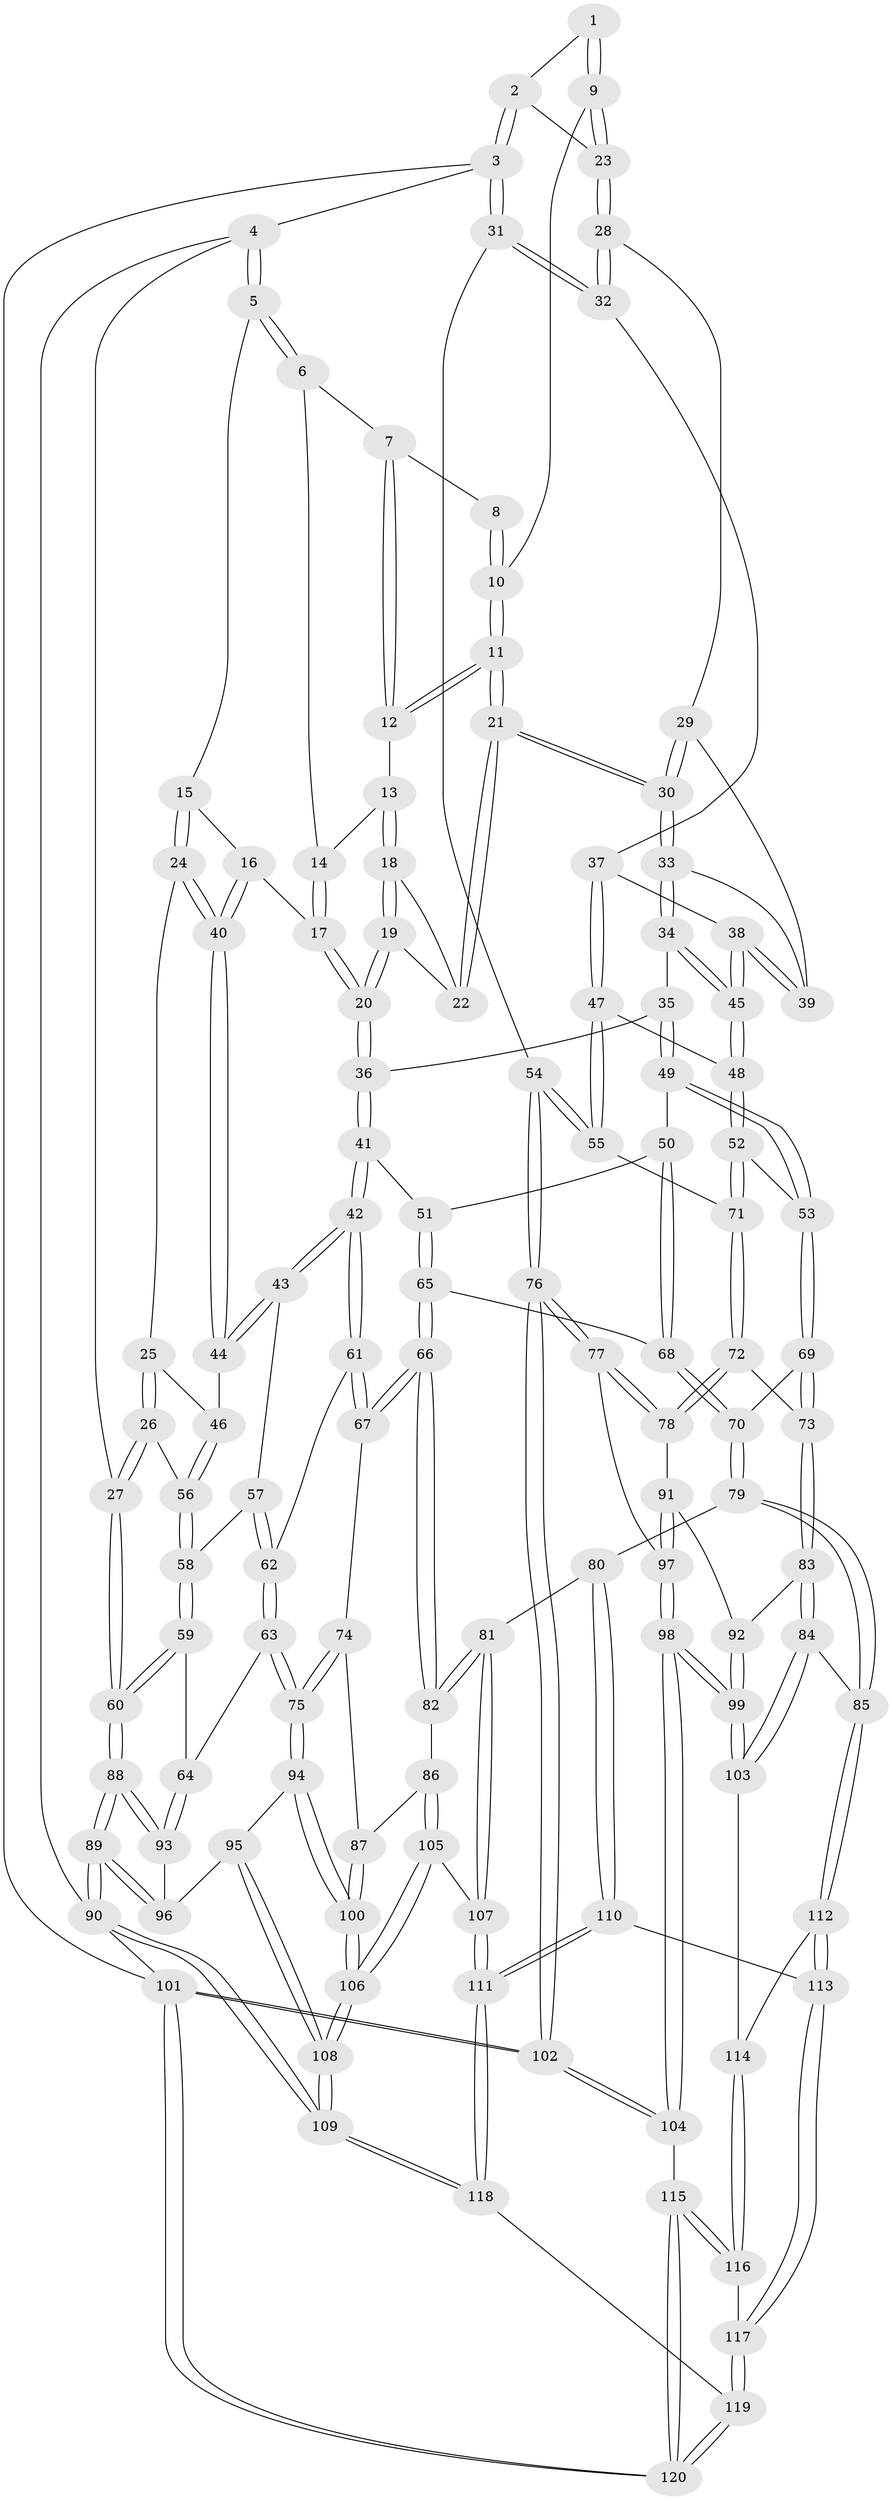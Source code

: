 // coarse degree distribution, {2: 0.07894736842105263, 3: 0.2631578947368421, 4: 0.39473684210526316, 6: 0.05263157894736842, 5: 0.18421052631578946, 7: 0.02631578947368421}
// Generated by graph-tools (version 1.1) at 2025/38/03/04/25 23:38:31]
// undirected, 120 vertices, 297 edges
graph export_dot {
  node [color=gray90,style=filled];
  1 [pos="+0.8099777025452891+0"];
  2 [pos="+1+0"];
  3 [pos="+1+0"];
  4 [pos="+0+0"];
  5 [pos="+0+0"];
  6 [pos="+0.44669133974541786+0"];
  7 [pos="+0.6658191190191258+0"];
  8 [pos="+0.7031234328808178+0"];
  9 [pos="+0.8691049628079403+0.12760300304433295"];
  10 [pos="+0.8083455700900575+0.11088746273146324"];
  11 [pos="+0.7080029860319736+0.1478778134029664"];
  12 [pos="+0.673589281158976+0.09624057579867923"];
  13 [pos="+0.5173767548889971+0.06112190765335359"];
  14 [pos="+0.4463086084713878+0"];
  15 [pos="+0.1788415445751716+0.12274583825544895"];
  16 [pos="+0.2839746893754725+0.19178778800632557"];
  17 [pos="+0.33237508428212786+0.17184225358222535"];
  18 [pos="+0.5233191731923582+0.08160405873134378"];
  19 [pos="+0.5223086382991871+0.2114042047343413"];
  20 [pos="+0.48743365828953217+0.2735434894569489"];
  21 [pos="+0.6878541806539579+0.18456206382600318"];
  22 [pos="+0.6315983727937106+0.17709985816364743"];
  23 [pos="+0.8765950787390319+0.13025433219880578"];
  24 [pos="+0.045633195952013525+0.2552248090461175"];
  25 [pos="+0.030170304255917324+0.25967750543729473"];
  26 [pos="+0+0.2236222933948629"];
  27 [pos="+0+0.19283885577219478"];
  28 [pos="+0.8946358195629965+0.1613339341286068"];
  29 [pos="+0.8583463138808065+0.21634374812867865"];
  30 [pos="+0.6899119388107485+0.2400847124696365"];
  31 [pos="+1+0.32226503695980524"];
  32 [pos="+1+0.27016248243259783"];
  33 [pos="+0.689335006789335+0.25302128892970266"];
  34 [pos="+0.6838638219812131+0.27443321025430056"];
  35 [pos="+0.6007240698474268+0.3376692958033836"];
  36 [pos="+0.49741738085122983+0.30022302539368295"];
  37 [pos="+0.9492938626252113+0.3124954085164303"];
  38 [pos="+0.8310585157970605+0.33744308066011974"];
  39 [pos="+0.8381830844905283+0.2557904448556677"];
  40 [pos="+0.24553865666986588+0.31929254317171396"];
  41 [pos="+0.43178517282870205+0.38586167227952994"];
  42 [pos="+0.3087253196806779+0.4371296130476933"];
  43 [pos="+0.29169605895548395+0.4128211427783415"];
  44 [pos="+0.2470690475600215+0.33839791160846444"];
  45 [pos="+0.8043591177796001+0.37173150166155566"];
  46 [pos="+0.09626608427252925+0.39838934024582706"];
  47 [pos="+0.8465232891510155+0.45592027838107857"];
  48 [pos="+0.8082899383213356+0.44385249559037065"];
  49 [pos="+0.6281193497314485+0.45419941667258257"];
  50 [pos="+0.6027390663935318+0.466748689842791"];
  51 [pos="+0.5198549774942439+0.4896015501747984"];
  52 [pos="+0.7672880242793955+0.47299414255161254"];
  53 [pos="+0.6900830641424739+0.49255507875575594"];
  54 [pos="+1+0.5139185673779526"];
  55 [pos="+0.977005769247319+0.5082371080882704"];
  56 [pos="+0.07861283385186395+0.4306577207088005"];
  57 [pos="+0.08163190345348292+0.46740796059217843"];
  58 [pos="+0.0702296162013304+0.4631039707487894"];
  59 [pos="+0.06872227691244391+0.46430851082545815"];
  60 [pos="+0+0.5952262758851943"];
  61 [pos="+0.30374705112541167+0.4949786674640038"];
  62 [pos="+0.22753913037722043+0.5431741041751529"];
  63 [pos="+0.15220243335519698+0.6645306027537802"];
  64 [pos="+0.1471890644299212+0.6641368825865519"];
  65 [pos="+0.44212024388688104+0.6144396822398677"];
  66 [pos="+0.4196717335375532+0.618767202412057"];
  67 [pos="+0.4172736632143095+0.6178357220194037"];
  68 [pos="+0.5465876595472899+0.6482592452271241"];
  69 [pos="+0.6648678020890134+0.6424945770555657"];
  70 [pos="+0.5556787657607138+0.6531171782584965"];
  71 [pos="+0.8228447427532293+0.646646137096138"];
  72 [pos="+0.8173816617286314+0.6624105930002381"];
  73 [pos="+0.6929872161992386+0.670711860279301"];
  74 [pos="+0.30775003209154+0.6935666770431882"];
  75 [pos="+0.17990064901448904+0.6989564990780539"];
  76 [pos="+1+0.7792655924374117"];
  77 [pos="+0.9487654730842899+0.7419762996391623"];
  78 [pos="+0.8395481113815582+0.6914828702322933"];
  79 [pos="+0.5529850634551403+0.7964880501192588"];
  80 [pos="+0.5123926078006005+0.8167310340624414"];
  81 [pos="+0.5092327875561605+0.8162195790296999"];
  82 [pos="+0.42365238697553026+0.7455290172606969"];
  83 [pos="+0.6899756741141121+0.749923492070682"];
  84 [pos="+0.6767036410816167+0.8037330642377977"];
  85 [pos="+0.6294783335368495+0.8191722095101415"];
  86 [pos="+0.36722723477156705+0.8014886666573465"];
  87 [pos="+0.31876446519175744+0.7652375668745564"];
  88 [pos="+0+0.6014764304899596"];
  89 [pos="+0+0.9246160800605205"];
  90 [pos="+0+1"];
  91 [pos="+0.8101032810515391+0.7552203048916629"];
  92 [pos="+0.8034545536109508+0.764741627567845"];
  93 [pos="+0.030654749702460352+0.6727541805854527"];
  94 [pos="+0.19190911445126954+0.7681610235133552"];
  95 [pos="+0.06377056452972402+0.8233518213260403"];
  96 [pos="+0.05780252956106311+0.8168465176684585"];
  97 [pos="+0.8629008754103101+0.8056762128887267"];
  98 [pos="+0.7908668791475189+0.8883946985234902"];
  99 [pos="+0.7832656780477919+0.8808692712058267"];
  100 [pos="+0.21051984087379588+0.8091155493285664"];
  101 [pos="+1+1"];
  102 [pos="+1+0.8081422370354548"];
  103 [pos="+0.7423812789031523+0.861145353757024"];
  104 [pos="+0.8193911734728491+0.9428420569899889"];
  105 [pos="+0.3545361623368283+0.8805817124079101"];
  106 [pos="+0.22106193641482086+0.8888596192736159"];
  107 [pos="+0.38091519750202973+0.9013606658840093"];
  108 [pos="+0.1255335664448145+1"];
  109 [pos="+0+1"];
  110 [pos="+0.530885633387986+0.9573526805768887"];
  111 [pos="+0.4537390670734413+1"];
  112 [pos="+0.6088590698308651+0.9163179184844247"];
  113 [pos="+0.5709048342313942+0.9440105504561207"];
  114 [pos="+0.6530615551020014+0.9335180441444489"];
  115 [pos="+0.8081147483680781+0.9846174759003783"];
  116 [pos="+0.6616592679842578+0.9479110897109604"];
  117 [pos="+0.6511321673929584+1"];
  118 [pos="+0.4325433571582041+1"];
  119 [pos="+0.7488394589129566+1"];
  120 [pos="+0.7788278281233276+1"];
  1 -- 2;
  1 -- 9;
  1 -- 9;
  2 -- 3;
  2 -- 3;
  2 -- 23;
  3 -- 4;
  3 -- 31;
  3 -- 31;
  3 -- 101;
  4 -- 5;
  4 -- 5;
  4 -- 27;
  4 -- 90;
  5 -- 6;
  5 -- 6;
  5 -- 15;
  6 -- 7;
  6 -- 14;
  7 -- 8;
  7 -- 12;
  7 -- 12;
  8 -- 10;
  8 -- 10;
  9 -- 10;
  9 -- 23;
  9 -- 23;
  10 -- 11;
  10 -- 11;
  11 -- 12;
  11 -- 12;
  11 -- 21;
  11 -- 21;
  12 -- 13;
  13 -- 14;
  13 -- 18;
  13 -- 18;
  14 -- 17;
  14 -- 17;
  15 -- 16;
  15 -- 24;
  15 -- 24;
  16 -- 17;
  16 -- 40;
  16 -- 40;
  17 -- 20;
  17 -- 20;
  18 -- 19;
  18 -- 19;
  18 -- 22;
  19 -- 20;
  19 -- 20;
  19 -- 22;
  20 -- 36;
  20 -- 36;
  21 -- 22;
  21 -- 22;
  21 -- 30;
  21 -- 30;
  23 -- 28;
  23 -- 28;
  24 -- 25;
  24 -- 40;
  24 -- 40;
  25 -- 26;
  25 -- 26;
  25 -- 46;
  26 -- 27;
  26 -- 27;
  26 -- 56;
  27 -- 60;
  27 -- 60;
  28 -- 29;
  28 -- 32;
  28 -- 32;
  29 -- 30;
  29 -- 30;
  29 -- 39;
  30 -- 33;
  30 -- 33;
  31 -- 32;
  31 -- 32;
  31 -- 54;
  32 -- 37;
  33 -- 34;
  33 -- 34;
  33 -- 39;
  34 -- 35;
  34 -- 45;
  34 -- 45;
  35 -- 36;
  35 -- 49;
  35 -- 49;
  36 -- 41;
  36 -- 41;
  37 -- 38;
  37 -- 47;
  37 -- 47;
  38 -- 39;
  38 -- 39;
  38 -- 45;
  38 -- 45;
  40 -- 44;
  40 -- 44;
  41 -- 42;
  41 -- 42;
  41 -- 51;
  42 -- 43;
  42 -- 43;
  42 -- 61;
  42 -- 61;
  43 -- 44;
  43 -- 44;
  43 -- 57;
  44 -- 46;
  45 -- 48;
  45 -- 48;
  46 -- 56;
  46 -- 56;
  47 -- 48;
  47 -- 55;
  47 -- 55;
  48 -- 52;
  48 -- 52;
  49 -- 50;
  49 -- 53;
  49 -- 53;
  50 -- 51;
  50 -- 68;
  50 -- 68;
  51 -- 65;
  51 -- 65;
  52 -- 53;
  52 -- 71;
  52 -- 71;
  53 -- 69;
  53 -- 69;
  54 -- 55;
  54 -- 55;
  54 -- 76;
  54 -- 76;
  55 -- 71;
  56 -- 58;
  56 -- 58;
  57 -- 58;
  57 -- 62;
  57 -- 62;
  58 -- 59;
  58 -- 59;
  59 -- 60;
  59 -- 60;
  59 -- 64;
  60 -- 88;
  60 -- 88;
  61 -- 62;
  61 -- 67;
  61 -- 67;
  62 -- 63;
  62 -- 63;
  63 -- 64;
  63 -- 75;
  63 -- 75;
  64 -- 93;
  64 -- 93;
  65 -- 66;
  65 -- 66;
  65 -- 68;
  66 -- 67;
  66 -- 67;
  66 -- 82;
  66 -- 82;
  67 -- 74;
  68 -- 70;
  68 -- 70;
  69 -- 70;
  69 -- 73;
  69 -- 73;
  70 -- 79;
  70 -- 79;
  71 -- 72;
  71 -- 72;
  72 -- 73;
  72 -- 78;
  72 -- 78;
  73 -- 83;
  73 -- 83;
  74 -- 75;
  74 -- 75;
  74 -- 87;
  75 -- 94;
  75 -- 94;
  76 -- 77;
  76 -- 77;
  76 -- 102;
  76 -- 102;
  77 -- 78;
  77 -- 78;
  77 -- 97;
  78 -- 91;
  79 -- 80;
  79 -- 85;
  79 -- 85;
  80 -- 81;
  80 -- 110;
  80 -- 110;
  81 -- 82;
  81 -- 82;
  81 -- 107;
  81 -- 107;
  82 -- 86;
  83 -- 84;
  83 -- 84;
  83 -- 92;
  84 -- 85;
  84 -- 103;
  84 -- 103;
  85 -- 112;
  85 -- 112;
  86 -- 87;
  86 -- 105;
  86 -- 105;
  87 -- 100;
  87 -- 100;
  88 -- 89;
  88 -- 89;
  88 -- 93;
  88 -- 93;
  89 -- 90;
  89 -- 90;
  89 -- 96;
  89 -- 96;
  90 -- 109;
  90 -- 109;
  90 -- 101;
  91 -- 92;
  91 -- 97;
  91 -- 97;
  92 -- 99;
  92 -- 99;
  93 -- 96;
  94 -- 95;
  94 -- 100;
  94 -- 100;
  95 -- 96;
  95 -- 108;
  95 -- 108;
  97 -- 98;
  97 -- 98;
  98 -- 99;
  98 -- 99;
  98 -- 104;
  98 -- 104;
  99 -- 103;
  99 -- 103;
  100 -- 106;
  100 -- 106;
  101 -- 102;
  101 -- 102;
  101 -- 120;
  101 -- 120;
  102 -- 104;
  102 -- 104;
  103 -- 114;
  104 -- 115;
  105 -- 106;
  105 -- 106;
  105 -- 107;
  106 -- 108;
  106 -- 108;
  107 -- 111;
  107 -- 111;
  108 -- 109;
  108 -- 109;
  109 -- 118;
  109 -- 118;
  110 -- 111;
  110 -- 111;
  110 -- 113;
  111 -- 118;
  111 -- 118;
  112 -- 113;
  112 -- 113;
  112 -- 114;
  113 -- 117;
  113 -- 117;
  114 -- 116;
  114 -- 116;
  115 -- 116;
  115 -- 116;
  115 -- 120;
  115 -- 120;
  116 -- 117;
  117 -- 119;
  117 -- 119;
  118 -- 119;
  119 -- 120;
  119 -- 120;
}

